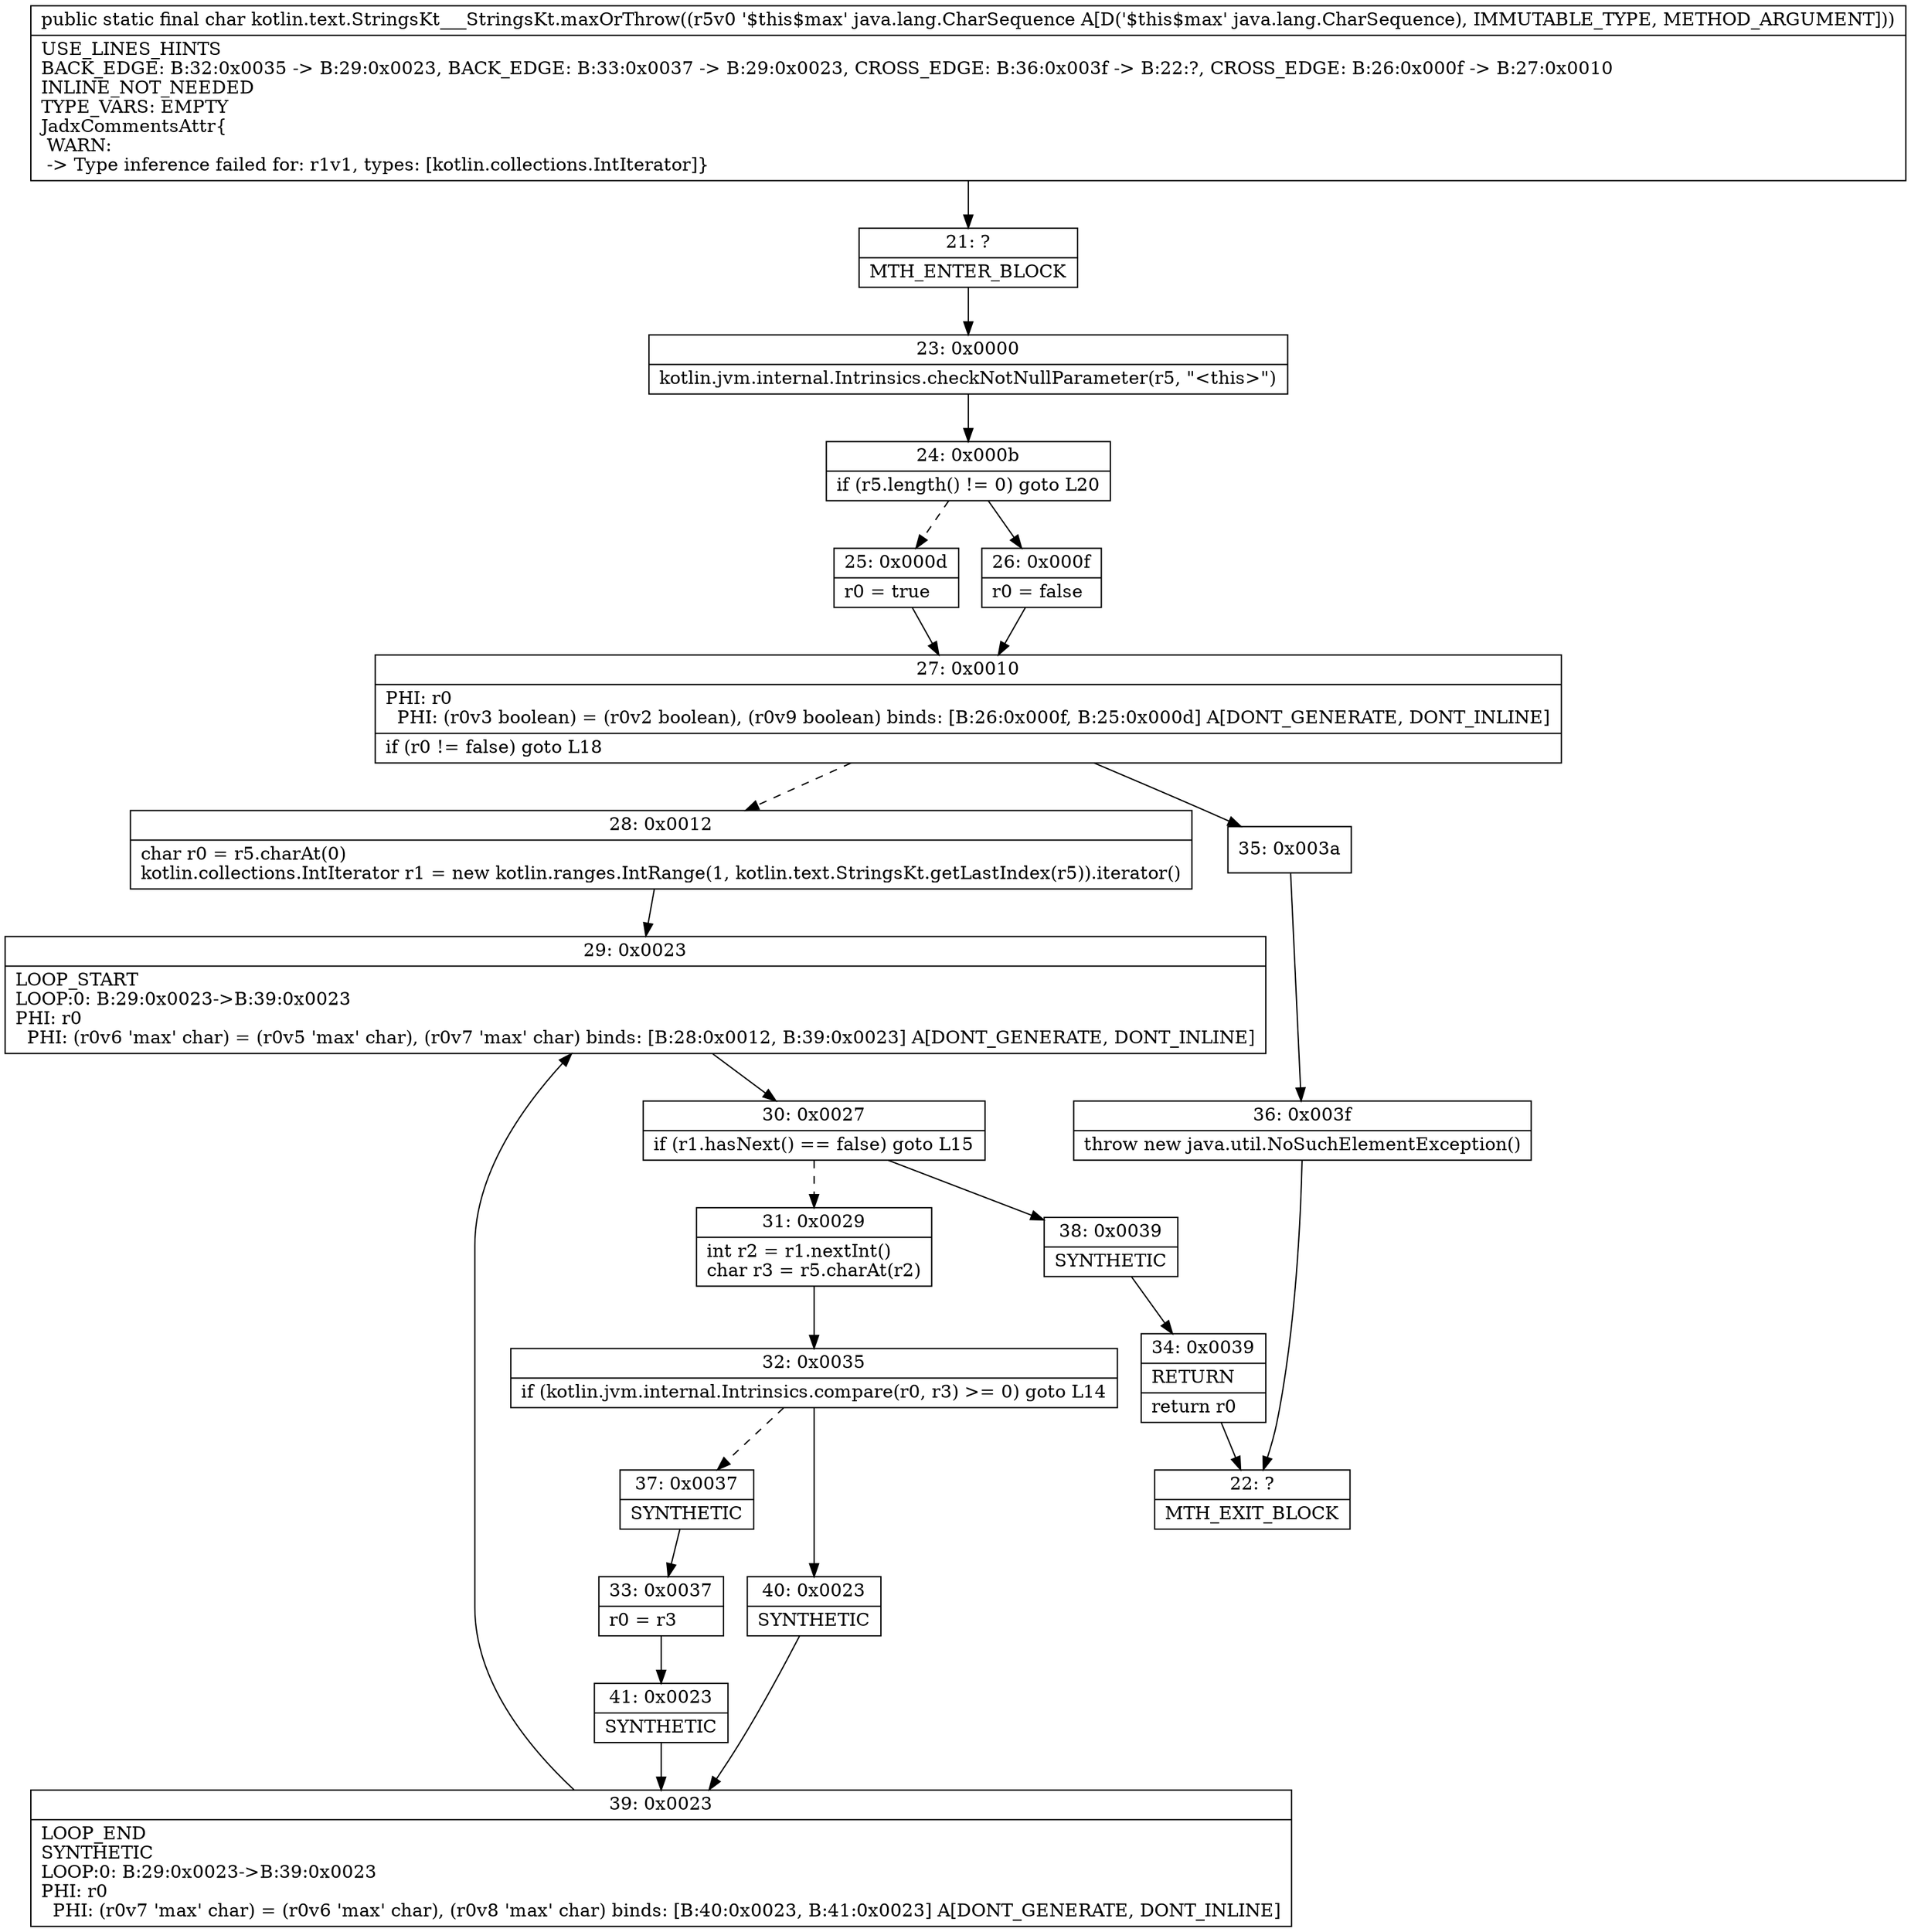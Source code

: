digraph "CFG forkotlin.text.StringsKt___StringsKt.maxOrThrow(Ljava\/lang\/CharSequence;)C" {
Node_21 [shape=record,label="{21\:\ ?|MTH_ENTER_BLOCK\l}"];
Node_23 [shape=record,label="{23\:\ 0x0000|kotlin.jvm.internal.Intrinsics.checkNotNullParameter(r5, \"\<this\>\")\l}"];
Node_24 [shape=record,label="{24\:\ 0x000b|if (r5.length() != 0) goto L20\l}"];
Node_25 [shape=record,label="{25\:\ 0x000d|r0 = true\l}"];
Node_27 [shape=record,label="{27\:\ 0x0010|PHI: r0 \l  PHI: (r0v3 boolean) = (r0v2 boolean), (r0v9 boolean) binds: [B:26:0x000f, B:25:0x000d] A[DONT_GENERATE, DONT_INLINE]\l|if (r0 != false) goto L18\l}"];
Node_28 [shape=record,label="{28\:\ 0x0012|char r0 = r5.charAt(0)\lkotlin.collections.IntIterator r1 = new kotlin.ranges.IntRange(1, kotlin.text.StringsKt.getLastIndex(r5)).iterator()\l}"];
Node_29 [shape=record,label="{29\:\ 0x0023|LOOP_START\lLOOP:0: B:29:0x0023\-\>B:39:0x0023\lPHI: r0 \l  PHI: (r0v6 'max' char) = (r0v5 'max' char), (r0v7 'max' char) binds: [B:28:0x0012, B:39:0x0023] A[DONT_GENERATE, DONT_INLINE]\l}"];
Node_30 [shape=record,label="{30\:\ 0x0027|if (r1.hasNext() == false) goto L15\l}"];
Node_31 [shape=record,label="{31\:\ 0x0029|int r2 = r1.nextInt()\lchar r3 = r5.charAt(r2)\l}"];
Node_32 [shape=record,label="{32\:\ 0x0035|if (kotlin.jvm.internal.Intrinsics.compare(r0, r3) \>= 0) goto L14\l}"];
Node_37 [shape=record,label="{37\:\ 0x0037|SYNTHETIC\l}"];
Node_33 [shape=record,label="{33\:\ 0x0037|r0 = r3\l}"];
Node_41 [shape=record,label="{41\:\ 0x0023|SYNTHETIC\l}"];
Node_39 [shape=record,label="{39\:\ 0x0023|LOOP_END\lSYNTHETIC\lLOOP:0: B:29:0x0023\-\>B:39:0x0023\lPHI: r0 \l  PHI: (r0v7 'max' char) = (r0v6 'max' char), (r0v8 'max' char) binds: [B:40:0x0023, B:41:0x0023] A[DONT_GENERATE, DONT_INLINE]\l}"];
Node_40 [shape=record,label="{40\:\ 0x0023|SYNTHETIC\l}"];
Node_38 [shape=record,label="{38\:\ 0x0039|SYNTHETIC\l}"];
Node_34 [shape=record,label="{34\:\ 0x0039|RETURN\l|return r0\l}"];
Node_22 [shape=record,label="{22\:\ ?|MTH_EXIT_BLOCK\l}"];
Node_35 [shape=record,label="{35\:\ 0x003a}"];
Node_36 [shape=record,label="{36\:\ 0x003f|throw new java.util.NoSuchElementException()\l}"];
Node_26 [shape=record,label="{26\:\ 0x000f|r0 = false\l}"];
MethodNode[shape=record,label="{public static final char kotlin.text.StringsKt___StringsKt.maxOrThrow((r5v0 '$this$max' java.lang.CharSequence A[D('$this$max' java.lang.CharSequence), IMMUTABLE_TYPE, METHOD_ARGUMENT]))  | USE_LINES_HINTS\lBACK_EDGE: B:32:0x0035 \-\> B:29:0x0023, BACK_EDGE: B:33:0x0037 \-\> B:29:0x0023, CROSS_EDGE: B:36:0x003f \-\> B:22:?, CROSS_EDGE: B:26:0x000f \-\> B:27:0x0010\lINLINE_NOT_NEEDED\lTYPE_VARS: EMPTY\lJadxCommentsAttr\{\l WARN: \l \-\> Type inference failed for: r1v1, types: [kotlin.collections.IntIterator]\}\l}"];
MethodNode -> Node_21;Node_21 -> Node_23;
Node_23 -> Node_24;
Node_24 -> Node_25[style=dashed];
Node_24 -> Node_26;
Node_25 -> Node_27;
Node_27 -> Node_28[style=dashed];
Node_27 -> Node_35;
Node_28 -> Node_29;
Node_29 -> Node_30;
Node_30 -> Node_31[style=dashed];
Node_30 -> Node_38;
Node_31 -> Node_32;
Node_32 -> Node_37[style=dashed];
Node_32 -> Node_40;
Node_37 -> Node_33;
Node_33 -> Node_41;
Node_41 -> Node_39;
Node_39 -> Node_29;
Node_40 -> Node_39;
Node_38 -> Node_34;
Node_34 -> Node_22;
Node_35 -> Node_36;
Node_36 -> Node_22;
Node_26 -> Node_27;
}

